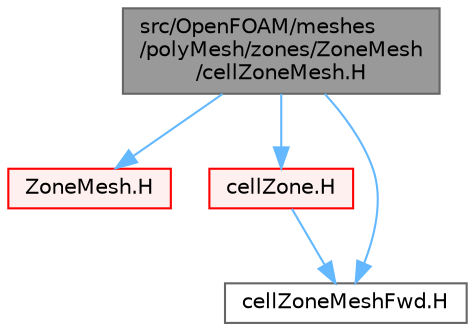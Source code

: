 digraph "src/OpenFOAM/meshes/polyMesh/zones/ZoneMesh/cellZoneMesh.H"
{
 // LATEX_PDF_SIZE
  bgcolor="transparent";
  edge [fontname=Helvetica,fontsize=10,labelfontname=Helvetica,labelfontsize=10];
  node [fontname=Helvetica,fontsize=10,shape=box,height=0.2,width=0.4];
  Node1 [id="Node000001",label="src/OpenFOAM/meshes\l/polyMesh/zones/ZoneMesh\l/cellZoneMesh.H",height=0.2,width=0.4,color="gray40", fillcolor="grey60", style="filled", fontcolor="black",tooltip="Foam::cellZoneMesh."];
  Node1 -> Node2 [id="edge1_Node000001_Node000002",color="steelblue1",style="solid",tooltip=" "];
  Node2 [id="Node000002",label="ZoneMesh.H",height=0.2,width=0.4,color="red", fillcolor="#FFF0F0", style="filled",URL="$ZoneMesh_8H.html",tooltip=" "];
  Node1 -> Node213 [id="edge2_Node000001_Node000213",color="steelblue1",style="solid",tooltip=" "];
  Node213 [id="Node000213",label="cellZone.H",height=0.2,width=0.4,color="red", fillcolor="#FFF0F0", style="filled",URL="$cellZone_8H.html",tooltip=" "];
  Node213 -> Node216 [id="edge3_Node000213_Node000216",color="steelblue1",style="solid",tooltip=" "];
  Node216 [id="Node000216",label="cellZoneMeshFwd.H",height=0.2,width=0.4,color="grey40", fillcolor="white", style="filled",URL="$cellZoneMeshFwd_8H.html",tooltip=" "];
  Node1 -> Node216 [id="edge4_Node000001_Node000216",color="steelblue1",style="solid",tooltip=" "];
}
